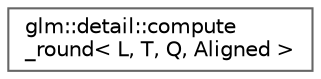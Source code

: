 digraph "Graphical Class Hierarchy"
{
 // LATEX_PDF_SIZE
  bgcolor="transparent";
  edge [fontname=Helvetica,fontsize=10,labelfontname=Helvetica,labelfontsize=10];
  node [fontname=Helvetica,fontsize=10,shape=box,height=0.2,width=0.4];
  rankdir="LR";
  Node0 [id="Node000000",label="glm::detail::compute\l_round\< L, T, Q, Aligned \>",height=0.2,width=0.4,color="grey40", fillcolor="white", style="filled",URL="$structglm_1_1detail_1_1compute__round.html",tooltip=" "];
}
